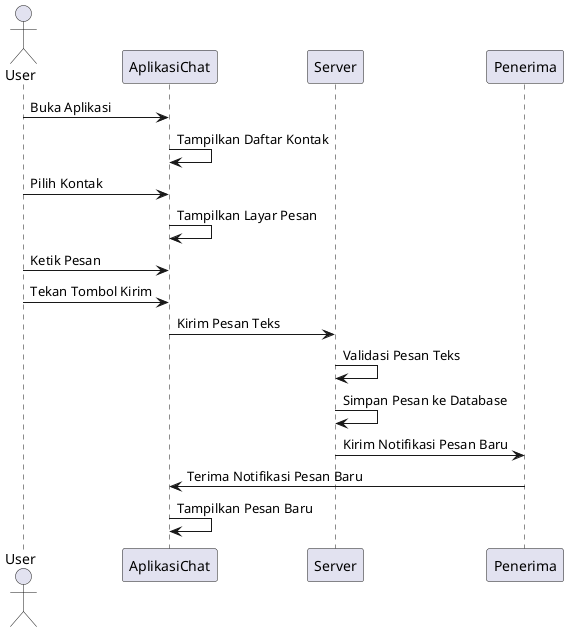 @startuml
actor User

User -> AplikasiChat: Buka Aplikasi

AplikasiChat -> AplikasiChat: Tampilkan Daftar Kontak

User -> AplikasiChat: Pilih Kontak

AplikasiChat -> AplikasiChat: Tampilkan Layar Pesan

User -> AplikasiChat: Ketik Pesan

User -> AplikasiChat: Tekan Tombol Kirim

AplikasiChat -> Server: Kirim Pesan Teks

Server -> Server: Validasi Pesan Teks

Server -> Server: Simpan Pesan ke Database

Server -> Penerima: Kirim Notifikasi Pesan Baru

Penerima -> AplikasiChat: Terima Notifikasi Pesan Baru

AplikasiChat -> AplikasiChat: Tampilkan Pesan Baru
@enduml
